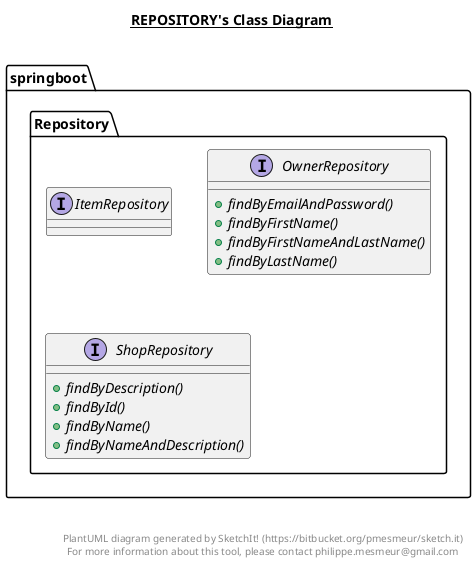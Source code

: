@startuml

title __REPOSITORY's Class Diagram__\n

  namespace springboot {
    namespace Repository {
      interface springboot.Repository.ItemRepository {
      }
    }
  }
  

  namespace springboot {
    namespace Repository {
      interface springboot.Repository.OwnerRepository {
          {abstract} + findByEmailAndPassword()
          {abstract} + findByFirstName()
          {abstract} + findByFirstNameAndLastName()
          {abstract} + findByLastName()
      }
    }
  }
  

  namespace springboot {
    namespace Repository {
      interface springboot.Repository.ShopRepository {
          {abstract} + findByDescription()
          {abstract} + findById()
          {abstract} + findByName()
          {abstract} + findByNameAndDescription()
      }
    }
  }
  



right footer


PlantUML diagram generated by SketchIt! (https://bitbucket.org/pmesmeur/sketch.it)
For more information about this tool, please contact philippe.mesmeur@gmail.com
endfooter

@enduml

